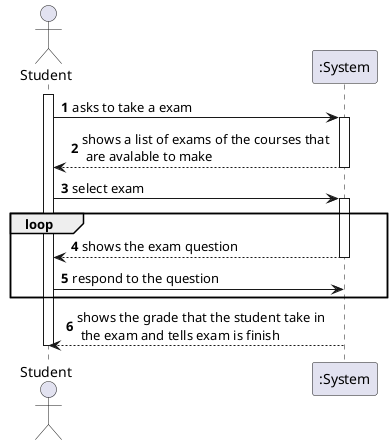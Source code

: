 @startuml
'https://plantuml.com/sequence-diagram

autonumber

actor Student

activate Student

Student -> ":System": asks to take a exam

activate ":System"
":System" --> Student: shows a list of exams of the courses that \n are avalable to make
deactivate ":System"

Student -> ":System": select exam

loop
    activate ":System"
    ":System" --> Student: shows the exam question
    deactivate ":System"

    Student -> ":System": respond to the question
end loop

activate ":System"
":System" --> Student: shows the grade that the student take in \n the exam and tells exam is finish
deactivate ":System"

deactivate Student

@enduml